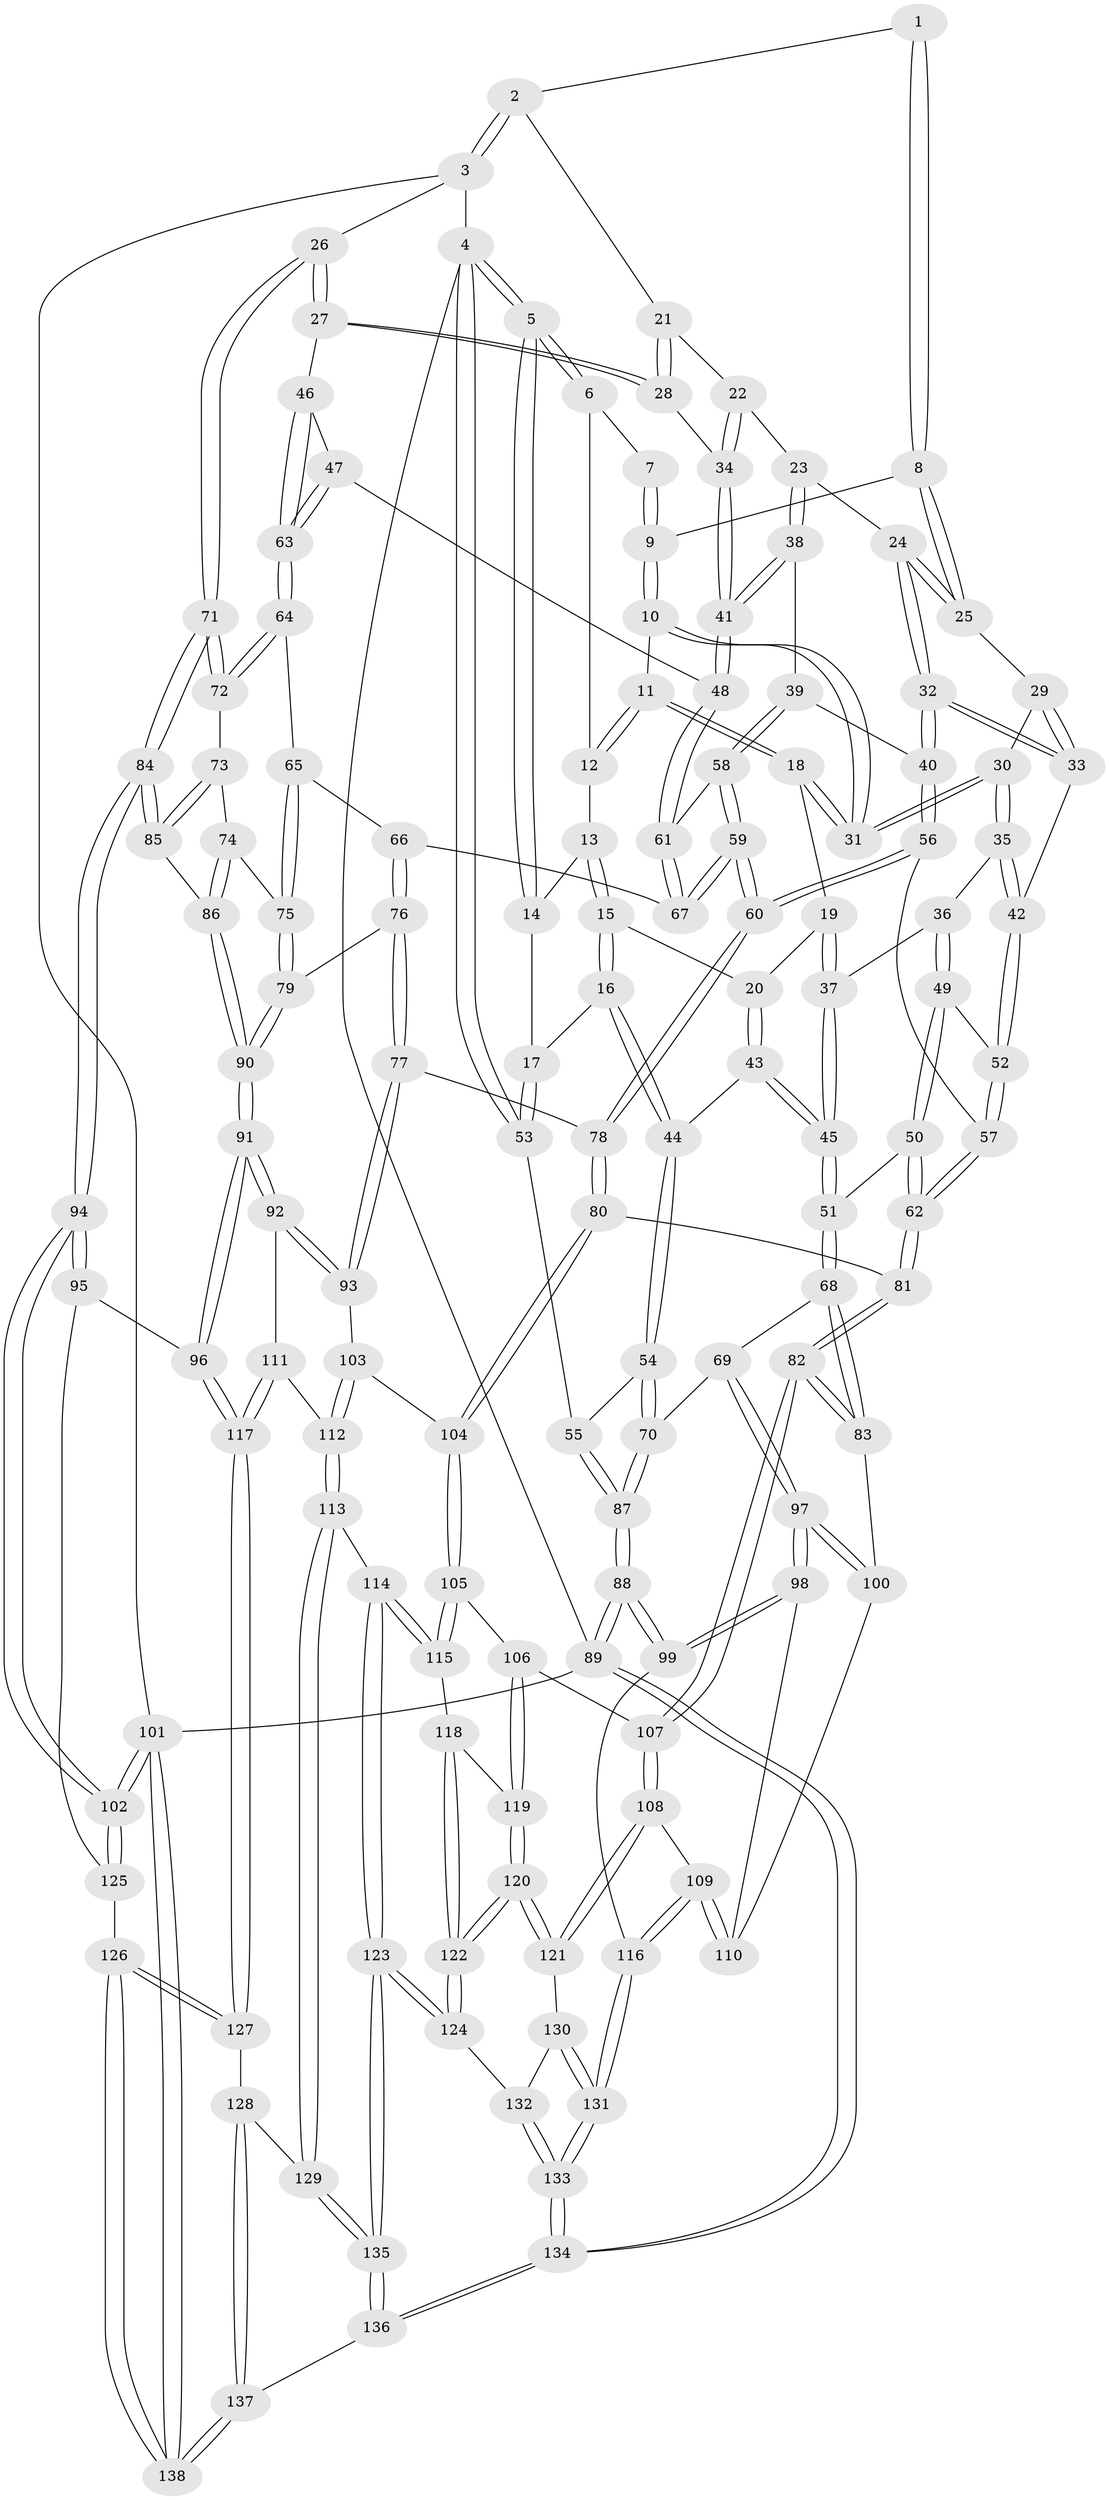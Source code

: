 // Generated by graph-tools (version 1.1) at 2025/11/02/27/25 16:11:55]
// undirected, 138 vertices, 342 edges
graph export_dot {
graph [start="1"]
  node [color=gray90,style=filled];
  1 [pos="+0.6758266702470462+0"];
  2 [pos="+1+0"];
  3 [pos="+1+0"];
  4 [pos="+0+0"];
  5 [pos="+0+0"];
  6 [pos="+0.2750874922585026+0"];
  7 [pos="+0.40413475839149865+0"];
  8 [pos="+0.6093110300123366+0.08097666688360984"];
  9 [pos="+0.48053868115704956+0.08947821026409247"];
  10 [pos="+0.43041127991157685+0.13751993842831955"];
  11 [pos="+0.30547533803946+0.0008601760707255829"];
  12 [pos="+0.28398334107623735+0"];
  13 [pos="+0.189254155865458+0.08151799044891626"];
  14 [pos="+0.17190727821325094+0.07996135384262934"];
  15 [pos="+0.21382766983990611+0.18616106664433188"];
  16 [pos="+0.08729145291132484+0.1937968672153386"];
  17 [pos="+0+0.14526086549001963"];
  18 [pos="+0.2649006731432355+0.16507639802486904"];
  19 [pos="+0.25063308083454044+0.17697446764120658"];
  20 [pos="+0.22993940747628525+0.1906936384573944"];
  21 [pos="+0.9057656232290159+0"];
  22 [pos="+0.7718472256330096+0.14480220245185918"];
  23 [pos="+0.6946227917573353+0.16820370464350218"];
  24 [pos="+0.6619882628315251+0.15596704570256723"];
  25 [pos="+0.6297502067376527+0.12538032828969578"];
  26 [pos="+1+0.33231116978166586"];
  27 [pos="+1+0.3090764822858693"];
  28 [pos="+0.9256628117065847+0.2260869753321034"];
  29 [pos="+0.5472334648502056+0.18851604946179296"];
  30 [pos="+0.42560955723376553+0.17654512932871108"];
  31 [pos="+0.42358180642498744+0.17051486607200972"];
  32 [pos="+0.5895927273086434+0.27432828580068297"];
  33 [pos="+0.5450109824373734+0.258805410774963"];
  34 [pos="+0.8407348452744721+0.24945663336474505"];
  35 [pos="+0.42577385518479216+0.1930656194055338"];
  36 [pos="+0.38673486628656684+0.2545226880055882"];
  37 [pos="+0.3757626737395996+0.25902948992304603"];
  38 [pos="+0.7095554504663468+0.250759518686491"];
  39 [pos="+0.6832973573617925+0.2981095983165655"];
  40 [pos="+0.5930870518311561+0.2823387428038984"];
  41 [pos="+0.8117191282103798+0.30902595410281203"];
  42 [pos="+0.49746067582887943+0.27156599723719277"];
  43 [pos="+0.26390760604096014+0.321517732580474"];
  44 [pos="+0.13300635819237525+0.33671005757247874"];
  45 [pos="+0.26938981289840236+0.326501890815594"];
  46 [pos="+0.9655668253057657+0.3421904061197679"];
  47 [pos="+0.8144488478650713+0.33610485126721795"];
  48 [pos="+0.814232222801132+0.3360466188701572"];
  49 [pos="+0.4184741994640502+0.3275194570817878"];
  50 [pos="+0.32825667906547196+0.4360972236166695"];
  51 [pos="+0.3082405695366866+0.43078028554434694"];
  52 [pos="+0.48555026962142833+0.33131949607095673"];
  53 [pos="+0+0.0427293517659522"];
  54 [pos="+0.12034361853545858+0.3557278439049443"];
  55 [pos="+0+0.3312835445881311"];
  56 [pos="+0.5785804181412937+0.4118794908150793"];
  57 [pos="+0.5269566161019303+0.4025985856366163"];
  58 [pos="+0.6862952792983938+0.3382455665331993"];
  59 [pos="+0.6295173158905115+0.43981751936550517"];
  60 [pos="+0.6236421420068838+0.44401412817634545"];
  61 [pos="+0.8072215847745894+0.34524206522651313"];
  62 [pos="+0.39248621565401015+0.4789021024601206"];
  63 [pos="+0.9053908604685315+0.42718706611971474"];
  64 [pos="+0.9018971002379444+0.442241095409921"];
  65 [pos="+0.9009967651758856+0.44275074365156014"];
  66 [pos="+0.810023777408125+0.4524053917436557"];
  67 [pos="+0.7876335563425712+0.41329376867625284"];
  68 [pos="+0.18396411307649546+0.5194740647487937"];
  69 [pos="+0.16159593837237823+0.5173744192877472"];
  70 [pos="+0.12746862898288816+0.5083692330237851"];
  71 [pos="+1+0.4244295891375801"];
  72 [pos="+0.9783667225290271+0.49471136195319304"];
  73 [pos="+0.9545719642963847+0.5248570216715814"];
  74 [pos="+0.9227999968430666+0.5421550906875673"];
  75 [pos="+0.8748972965568513+0.5450739969389087"];
  76 [pos="+0.800479253466331+0.5442984291887515"];
  77 [pos="+0.7193942988686601+0.5783237250578188"];
  78 [pos="+0.6248197028037812+0.45562430579099233"];
  79 [pos="+0.8425477454305029+0.5597681421136192"];
  80 [pos="+0.5155624595477324+0.5926948856518176"];
  81 [pos="+0.4183257198854609+0.5585367870578876"];
  82 [pos="+0.33628723961638574+0.673176667297241"];
  83 [pos="+0.22773479635559934+0.5942296762430851"];
  84 [pos="+1+0.6889974931959559"];
  85 [pos="+0.9871761006403644+0.6018950394480144"];
  86 [pos="+0.9429925727983246+0.612318417750903"];
  87 [pos="+0+0.5701688040152392"];
  88 [pos="+0+0.7457444384448908"];
  89 [pos="+0+1"];
  90 [pos="+0.8899514124090748+0.6708861415470257"];
  91 [pos="+0.8889032839026672+0.7048445877266055"];
  92 [pos="+0.7493889507028773+0.6932573914234387"];
  93 [pos="+0.717751235510137+0.5843779805915765"];
  94 [pos="+1+0.7492208511935436"];
  95 [pos="+0.9521363632254303+0.7487013950830438"];
  96 [pos="+0.9091665329201725+0.7315092487340585"];
  97 [pos="+0.1297421398176862+0.6951033369987899"];
  98 [pos="+0.1088840412316588+0.7195379025547054"];
  99 [pos="+0.03672762726608974+0.7799861147860724"];
  100 [pos="+0.19124295410385392+0.6644574346270548"];
  101 [pos="+1+1"];
  102 [pos="+1+0.9520291752508381"];
  103 [pos="+0.598024025609532+0.6475842850023565"];
  104 [pos="+0.5348937840529804+0.6287784395756854"];
  105 [pos="+0.4920983221759123+0.7322325674778483"];
  106 [pos="+0.3859884626636698+0.7259018859654641"];
  107 [pos="+0.3394518642026103+0.713674716178452"];
  108 [pos="+0.3083681561234582+0.7587027858713333"];
  109 [pos="+0.2768962601953014+0.7604442848180434"];
  110 [pos="+0.21232058346484367+0.7091301713529858"];
  111 [pos="+0.733662494450248+0.7186946449163854"];
  112 [pos="+0.6464255505716737+0.7716943269647631"];
  113 [pos="+0.6190794289867825+0.8238312899569884"];
  114 [pos="+0.6121991047513532+0.8242016776545253"];
  115 [pos="+0.5105233575138076+0.7606059721165468"];
  116 [pos="+0.11114157191493089+0.8205276297470051"];
  117 [pos="+0.806529983437521+0.8441982774512721"];
  118 [pos="+0.49611360652826303+0.7792448342736794"];
  119 [pos="+0.43292107539181723+0.8150263229156183"];
  120 [pos="+0.42824785373642066+0.8591229765082622"];
  121 [pos="+0.31256512708998535+0.7815513084474419"];
  122 [pos="+0.4449914343758239+0.8875898277088019"];
  123 [pos="+0.47994092549258505+0.9366617840743942"];
  124 [pos="+0.45181934966226933+0.917509515125018"];
  125 [pos="+0.9133772195709919+0.9091667709501626"];
  126 [pos="+0.8627105957369066+0.9377479556855776"];
  127 [pos="+0.7960281825857921+0.8840232824218628"];
  128 [pos="+0.6924833085720026+0.9037276163392411"];
  129 [pos="+0.6762340282700141+0.8881650529684733"];
  130 [pos="+0.31010727579890923+0.8038990009844594"];
  131 [pos="+0.21408479134463962+0.9999731796134254"];
  132 [pos="+0.3798612325546218+0.9244871323587138"];
  133 [pos="+0.21994156817248692+1"];
  134 [pos="+0.1749090509966976+1"];
  135 [pos="+0.4969394092365368+1"];
  136 [pos="+0.5298464981537202+1"];
  137 [pos="+0.6425751363093548+1"];
  138 [pos="+0.895907651834417+1"];
  1 -- 2;
  1 -- 8;
  1 -- 8;
  2 -- 3;
  2 -- 3;
  2 -- 21;
  3 -- 4;
  3 -- 26;
  3 -- 101;
  4 -- 5;
  4 -- 5;
  4 -- 53;
  4 -- 53;
  4 -- 89;
  5 -- 6;
  5 -- 6;
  5 -- 14;
  5 -- 14;
  6 -- 7;
  6 -- 12;
  7 -- 9;
  7 -- 9;
  8 -- 9;
  8 -- 25;
  8 -- 25;
  9 -- 10;
  9 -- 10;
  10 -- 11;
  10 -- 31;
  10 -- 31;
  11 -- 12;
  11 -- 12;
  11 -- 18;
  11 -- 18;
  12 -- 13;
  13 -- 14;
  13 -- 15;
  13 -- 15;
  14 -- 17;
  15 -- 16;
  15 -- 16;
  15 -- 20;
  16 -- 17;
  16 -- 44;
  16 -- 44;
  17 -- 53;
  17 -- 53;
  18 -- 19;
  18 -- 31;
  18 -- 31;
  19 -- 20;
  19 -- 37;
  19 -- 37;
  20 -- 43;
  20 -- 43;
  21 -- 22;
  21 -- 28;
  21 -- 28;
  22 -- 23;
  22 -- 34;
  22 -- 34;
  23 -- 24;
  23 -- 38;
  23 -- 38;
  24 -- 25;
  24 -- 25;
  24 -- 32;
  24 -- 32;
  25 -- 29;
  26 -- 27;
  26 -- 27;
  26 -- 71;
  26 -- 71;
  27 -- 28;
  27 -- 28;
  27 -- 46;
  28 -- 34;
  29 -- 30;
  29 -- 33;
  29 -- 33;
  30 -- 31;
  30 -- 31;
  30 -- 35;
  30 -- 35;
  32 -- 33;
  32 -- 33;
  32 -- 40;
  32 -- 40;
  33 -- 42;
  34 -- 41;
  34 -- 41;
  35 -- 36;
  35 -- 42;
  35 -- 42;
  36 -- 37;
  36 -- 49;
  36 -- 49;
  37 -- 45;
  37 -- 45;
  38 -- 39;
  38 -- 41;
  38 -- 41;
  39 -- 40;
  39 -- 58;
  39 -- 58;
  40 -- 56;
  40 -- 56;
  41 -- 48;
  41 -- 48;
  42 -- 52;
  42 -- 52;
  43 -- 44;
  43 -- 45;
  43 -- 45;
  44 -- 54;
  44 -- 54;
  45 -- 51;
  45 -- 51;
  46 -- 47;
  46 -- 63;
  46 -- 63;
  47 -- 48;
  47 -- 63;
  47 -- 63;
  48 -- 61;
  48 -- 61;
  49 -- 50;
  49 -- 50;
  49 -- 52;
  50 -- 51;
  50 -- 62;
  50 -- 62;
  51 -- 68;
  51 -- 68;
  52 -- 57;
  52 -- 57;
  53 -- 55;
  54 -- 55;
  54 -- 70;
  54 -- 70;
  55 -- 87;
  55 -- 87;
  56 -- 57;
  56 -- 60;
  56 -- 60;
  57 -- 62;
  57 -- 62;
  58 -- 59;
  58 -- 59;
  58 -- 61;
  59 -- 60;
  59 -- 60;
  59 -- 67;
  59 -- 67;
  60 -- 78;
  60 -- 78;
  61 -- 67;
  61 -- 67;
  62 -- 81;
  62 -- 81;
  63 -- 64;
  63 -- 64;
  64 -- 65;
  64 -- 72;
  64 -- 72;
  65 -- 66;
  65 -- 75;
  65 -- 75;
  66 -- 67;
  66 -- 76;
  66 -- 76;
  68 -- 69;
  68 -- 83;
  68 -- 83;
  69 -- 70;
  69 -- 97;
  69 -- 97;
  70 -- 87;
  70 -- 87;
  71 -- 72;
  71 -- 72;
  71 -- 84;
  71 -- 84;
  72 -- 73;
  73 -- 74;
  73 -- 85;
  73 -- 85;
  74 -- 75;
  74 -- 86;
  74 -- 86;
  75 -- 79;
  75 -- 79;
  76 -- 77;
  76 -- 77;
  76 -- 79;
  77 -- 78;
  77 -- 93;
  77 -- 93;
  78 -- 80;
  78 -- 80;
  79 -- 90;
  79 -- 90;
  80 -- 81;
  80 -- 104;
  80 -- 104;
  81 -- 82;
  81 -- 82;
  82 -- 83;
  82 -- 83;
  82 -- 107;
  82 -- 107;
  83 -- 100;
  84 -- 85;
  84 -- 85;
  84 -- 94;
  84 -- 94;
  85 -- 86;
  86 -- 90;
  86 -- 90;
  87 -- 88;
  87 -- 88;
  88 -- 89;
  88 -- 89;
  88 -- 99;
  88 -- 99;
  89 -- 134;
  89 -- 134;
  89 -- 101;
  90 -- 91;
  90 -- 91;
  91 -- 92;
  91 -- 92;
  91 -- 96;
  91 -- 96;
  92 -- 93;
  92 -- 93;
  92 -- 111;
  93 -- 103;
  94 -- 95;
  94 -- 95;
  94 -- 102;
  94 -- 102;
  95 -- 96;
  95 -- 125;
  96 -- 117;
  96 -- 117;
  97 -- 98;
  97 -- 98;
  97 -- 100;
  97 -- 100;
  98 -- 99;
  98 -- 99;
  98 -- 110;
  99 -- 116;
  100 -- 110;
  101 -- 102;
  101 -- 102;
  101 -- 138;
  101 -- 138;
  102 -- 125;
  102 -- 125;
  103 -- 104;
  103 -- 112;
  103 -- 112;
  104 -- 105;
  104 -- 105;
  105 -- 106;
  105 -- 115;
  105 -- 115;
  106 -- 107;
  106 -- 119;
  106 -- 119;
  107 -- 108;
  107 -- 108;
  108 -- 109;
  108 -- 121;
  108 -- 121;
  109 -- 110;
  109 -- 110;
  109 -- 116;
  109 -- 116;
  111 -- 112;
  111 -- 117;
  111 -- 117;
  112 -- 113;
  112 -- 113;
  113 -- 114;
  113 -- 129;
  113 -- 129;
  114 -- 115;
  114 -- 115;
  114 -- 123;
  114 -- 123;
  115 -- 118;
  116 -- 131;
  116 -- 131;
  117 -- 127;
  117 -- 127;
  118 -- 119;
  118 -- 122;
  118 -- 122;
  119 -- 120;
  119 -- 120;
  120 -- 121;
  120 -- 121;
  120 -- 122;
  120 -- 122;
  121 -- 130;
  122 -- 124;
  122 -- 124;
  123 -- 124;
  123 -- 124;
  123 -- 135;
  123 -- 135;
  124 -- 132;
  125 -- 126;
  126 -- 127;
  126 -- 127;
  126 -- 138;
  126 -- 138;
  127 -- 128;
  128 -- 129;
  128 -- 137;
  128 -- 137;
  129 -- 135;
  129 -- 135;
  130 -- 131;
  130 -- 131;
  130 -- 132;
  131 -- 133;
  131 -- 133;
  132 -- 133;
  132 -- 133;
  133 -- 134;
  133 -- 134;
  134 -- 136;
  134 -- 136;
  135 -- 136;
  135 -- 136;
  136 -- 137;
  137 -- 138;
  137 -- 138;
}
